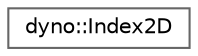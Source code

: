 digraph "Graphical Class Hierarchy"
{
 // LATEX_PDF_SIZE
  bgcolor="transparent";
  edge [fontname=Helvetica,fontsize=10,labelfontname=Helvetica,labelfontsize=10];
  node [fontname=Helvetica,fontsize=10,shape=box,height=0.2,width=0.4];
  rankdir="LR";
  Node0 [id="Node000000",label="dyno::Index2D",height=0.2,width=0.4,color="grey40", fillcolor="white", style="filled",URL="$structdyno_1_1_index2_d.html",tooltip=" "];
}
